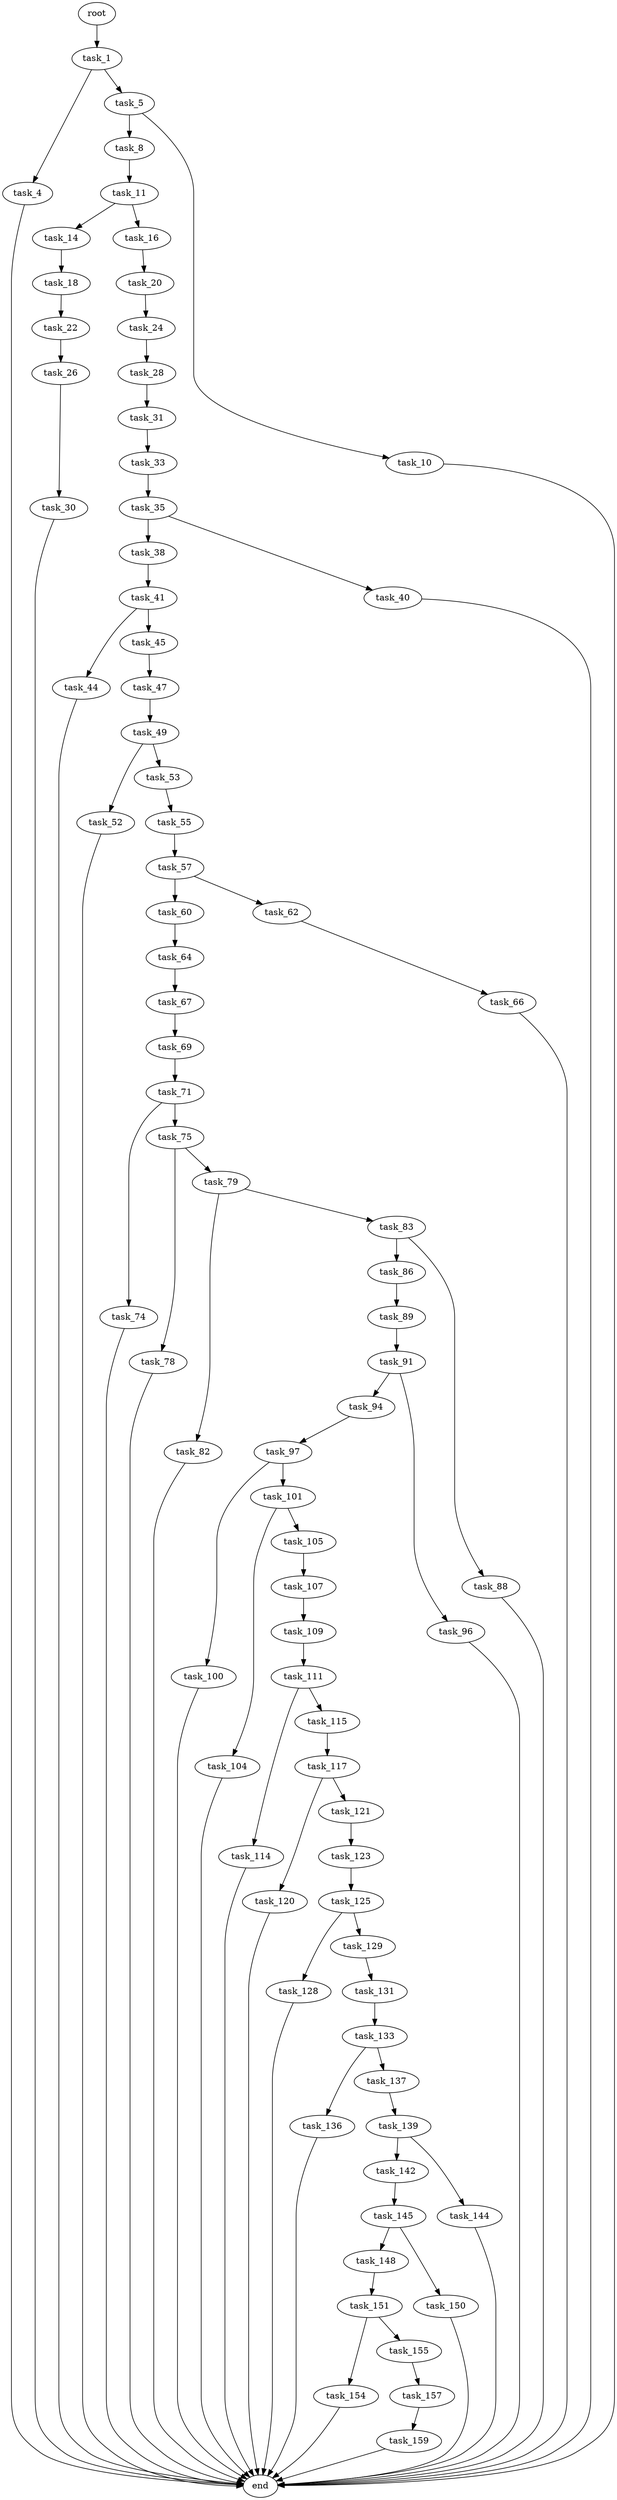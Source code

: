 digraph G {
  root [size="0.000000"];
  task_1 [size="757654840.000000"];
  task_4 [size="549755813888.000000"];
  task_5 [size="8589934592.000000"];
  end [size="0.000000"];
  task_8 [size="668451519138.000000"];
  task_10 [size="782757789696.000000"];
  task_11 [size="8589934592.000000"];
  task_14 [size="8589934592.000000"];
  task_16 [size="41278795063.000000"];
  task_18 [size="33226943488.000000"];
  task_20 [size="50847060459.000000"];
  task_22 [size="12934347038.000000"];
  task_24 [size="41624525431.000000"];
  task_26 [size="356743246684.000000"];
  task_28 [size="8589934592.000000"];
  task_30 [size="22415402682.000000"];
  task_31 [size="68719476736.000000"];
  task_33 [size="1311177999.000000"];
  task_35 [size="1046144923.000000"];
  task_38 [size="96002132292.000000"];
  task_40 [size="1135340071039.000000"];
  task_41 [size="4663160420.000000"];
  task_44 [size="474953696991.000000"];
  task_45 [size="598760027175.000000"];
  task_47 [size="68719476736.000000"];
  task_49 [size="22196217957.000000"];
  task_52 [size="1296551454534.000000"];
  task_53 [size="14832314676.000000"];
  task_55 [size="68719476736.000000"];
  task_57 [size="651412074144.000000"];
  task_60 [size="27577187297.000000"];
  task_62 [size="82795399536.000000"];
  task_64 [size="5302396900.000000"];
  task_66 [size="231928233984.000000"];
  task_67 [size="35764651447.000000"];
  task_69 [size="8825490430.000000"];
  task_71 [size="13990011772.000000"];
  task_74 [size="7564920490.000000"];
  task_75 [size="8589934592.000000"];
  task_78 [size="141561731323.000000"];
  task_79 [size="10044007708.000000"];
  task_82 [size="782757789696.000000"];
  task_83 [size="134217728000.000000"];
  task_86 [size="111950815056.000000"];
  task_88 [size="28991029248.000000"];
  task_89 [size="7552907159.000000"];
  task_91 [size="231928233984.000000"];
  task_94 [size="9064705460.000000"];
  task_96 [size="17740920950.000000"];
  task_97 [size="30559312528.000000"];
  task_100 [size="1027109704183.000000"];
  task_101 [size="782757789696.000000"];
  task_104 [size="579833043906.000000"];
  task_105 [size="231928233984.000000"];
  task_107 [size="545397763727.000000"];
  task_109 [size="767710728.000000"];
  task_111 [size="28991029248.000000"];
  task_114 [size="28991029248.000000"];
  task_115 [size="193338274360.000000"];
  task_117 [size="24107369754.000000"];
  task_120 [size="1268458104293.000000"];
  task_121 [size="8589934592.000000"];
  task_123 [size="231928233984.000000"];
  task_125 [size="1766607820.000000"];
  task_128 [size="43504623253.000000"];
  task_129 [size="782757789696.000000"];
  task_131 [size="28991029248.000000"];
  task_133 [size="30133020772.000000"];
  task_136 [size="40627382821.000000"];
  task_137 [size="28991029248.000000"];
  task_139 [size="68719476736.000000"];
  task_142 [size="1073741824000.000000"];
  task_144 [size="30927356693.000000"];
  task_145 [size="231928233984.000000"];
  task_148 [size="27960411275.000000"];
  task_150 [size="820797755149.000000"];
  task_151 [size="68719476736.000000"];
  task_154 [size="22967691576.000000"];
  task_155 [size="1284299700.000000"];
  task_157 [size="231928233984.000000"];
  task_159 [size="7420264813.000000"];

  root -> task_1 [size="1.000000"];
  task_1 -> task_4 [size="33554432.000000"];
  task_1 -> task_5 [size="33554432.000000"];
  task_4 -> end [size="1.000000"];
  task_5 -> task_8 [size="33554432.000000"];
  task_5 -> task_10 [size="33554432.000000"];
  task_8 -> task_11 [size="838860800.000000"];
  task_10 -> end [size="1.000000"];
  task_11 -> task_14 [size="33554432.000000"];
  task_11 -> task_16 [size="33554432.000000"];
  task_14 -> task_18 [size="33554432.000000"];
  task_16 -> task_20 [size="33554432.000000"];
  task_18 -> task_22 [size="536870912.000000"];
  task_20 -> task_24 [size="75497472.000000"];
  task_22 -> task_26 [size="536870912.000000"];
  task_24 -> task_28 [size="838860800.000000"];
  task_26 -> task_30 [size="411041792.000000"];
  task_28 -> task_31 [size="33554432.000000"];
  task_30 -> end [size="1.000000"];
  task_31 -> task_33 [size="134217728.000000"];
  task_33 -> task_35 [size="33554432.000000"];
  task_35 -> task_38 [size="33554432.000000"];
  task_35 -> task_40 [size="33554432.000000"];
  task_38 -> task_41 [size="134217728.000000"];
  task_40 -> end [size="1.000000"];
  task_41 -> task_44 [size="411041792.000000"];
  task_41 -> task_45 [size="411041792.000000"];
  task_44 -> end [size="1.000000"];
  task_45 -> task_47 [size="411041792.000000"];
  task_47 -> task_49 [size="134217728.000000"];
  task_49 -> task_52 [size="679477248.000000"];
  task_49 -> task_53 [size="679477248.000000"];
  task_52 -> end [size="1.000000"];
  task_53 -> task_55 [size="536870912.000000"];
  task_55 -> task_57 [size="134217728.000000"];
  task_57 -> task_60 [size="536870912.000000"];
  task_57 -> task_62 [size="536870912.000000"];
  task_60 -> task_64 [size="33554432.000000"];
  task_62 -> task_66 [size="134217728.000000"];
  task_64 -> task_67 [size="301989888.000000"];
  task_66 -> end [size="1.000000"];
  task_67 -> task_69 [size="33554432.000000"];
  task_69 -> task_71 [size="209715200.000000"];
  task_71 -> task_74 [size="33554432.000000"];
  task_71 -> task_75 [size="33554432.000000"];
  task_74 -> end [size="1.000000"];
  task_75 -> task_78 [size="33554432.000000"];
  task_75 -> task_79 [size="33554432.000000"];
  task_78 -> end [size="1.000000"];
  task_79 -> task_82 [size="301989888.000000"];
  task_79 -> task_83 [size="301989888.000000"];
  task_82 -> end [size="1.000000"];
  task_83 -> task_86 [size="209715200.000000"];
  task_83 -> task_88 [size="209715200.000000"];
  task_86 -> task_89 [size="134217728.000000"];
  task_88 -> end [size="1.000000"];
  task_89 -> task_91 [size="209715200.000000"];
  task_91 -> task_94 [size="301989888.000000"];
  task_91 -> task_96 [size="301989888.000000"];
  task_94 -> task_97 [size="209715200.000000"];
  task_96 -> end [size="1.000000"];
  task_97 -> task_100 [size="679477248.000000"];
  task_97 -> task_101 [size="679477248.000000"];
  task_100 -> end [size="1.000000"];
  task_101 -> task_104 [size="679477248.000000"];
  task_101 -> task_105 [size="679477248.000000"];
  task_104 -> end [size="1.000000"];
  task_105 -> task_107 [size="301989888.000000"];
  task_107 -> task_109 [size="838860800.000000"];
  task_109 -> task_111 [size="75497472.000000"];
  task_111 -> task_114 [size="75497472.000000"];
  task_111 -> task_115 [size="75497472.000000"];
  task_114 -> end [size="1.000000"];
  task_115 -> task_117 [size="411041792.000000"];
  task_117 -> task_120 [size="33554432.000000"];
  task_117 -> task_121 [size="33554432.000000"];
  task_120 -> end [size="1.000000"];
  task_121 -> task_123 [size="33554432.000000"];
  task_123 -> task_125 [size="301989888.000000"];
  task_125 -> task_128 [size="134217728.000000"];
  task_125 -> task_129 [size="134217728.000000"];
  task_128 -> end [size="1.000000"];
  task_129 -> task_131 [size="679477248.000000"];
  task_131 -> task_133 [size="75497472.000000"];
  task_133 -> task_136 [size="679477248.000000"];
  task_133 -> task_137 [size="679477248.000000"];
  task_136 -> end [size="1.000000"];
  task_137 -> task_139 [size="75497472.000000"];
  task_139 -> task_142 [size="134217728.000000"];
  task_139 -> task_144 [size="134217728.000000"];
  task_142 -> task_145 [size="838860800.000000"];
  task_144 -> end [size="1.000000"];
  task_145 -> task_148 [size="301989888.000000"];
  task_145 -> task_150 [size="301989888.000000"];
  task_148 -> task_151 [size="679477248.000000"];
  task_150 -> end [size="1.000000"];
  task_151 -> task_154 [size="134217728.000000"];
  task_151 -> task_155 [size="134217728.000000"];
  task_154 -> end [size="1.000000"];
  task_155 -> task_157 [size="134217728.000000"];
  task_157 -> task_159 [size="301989888.000000"];
  task_159 -> end [size="1.000000"];
}
